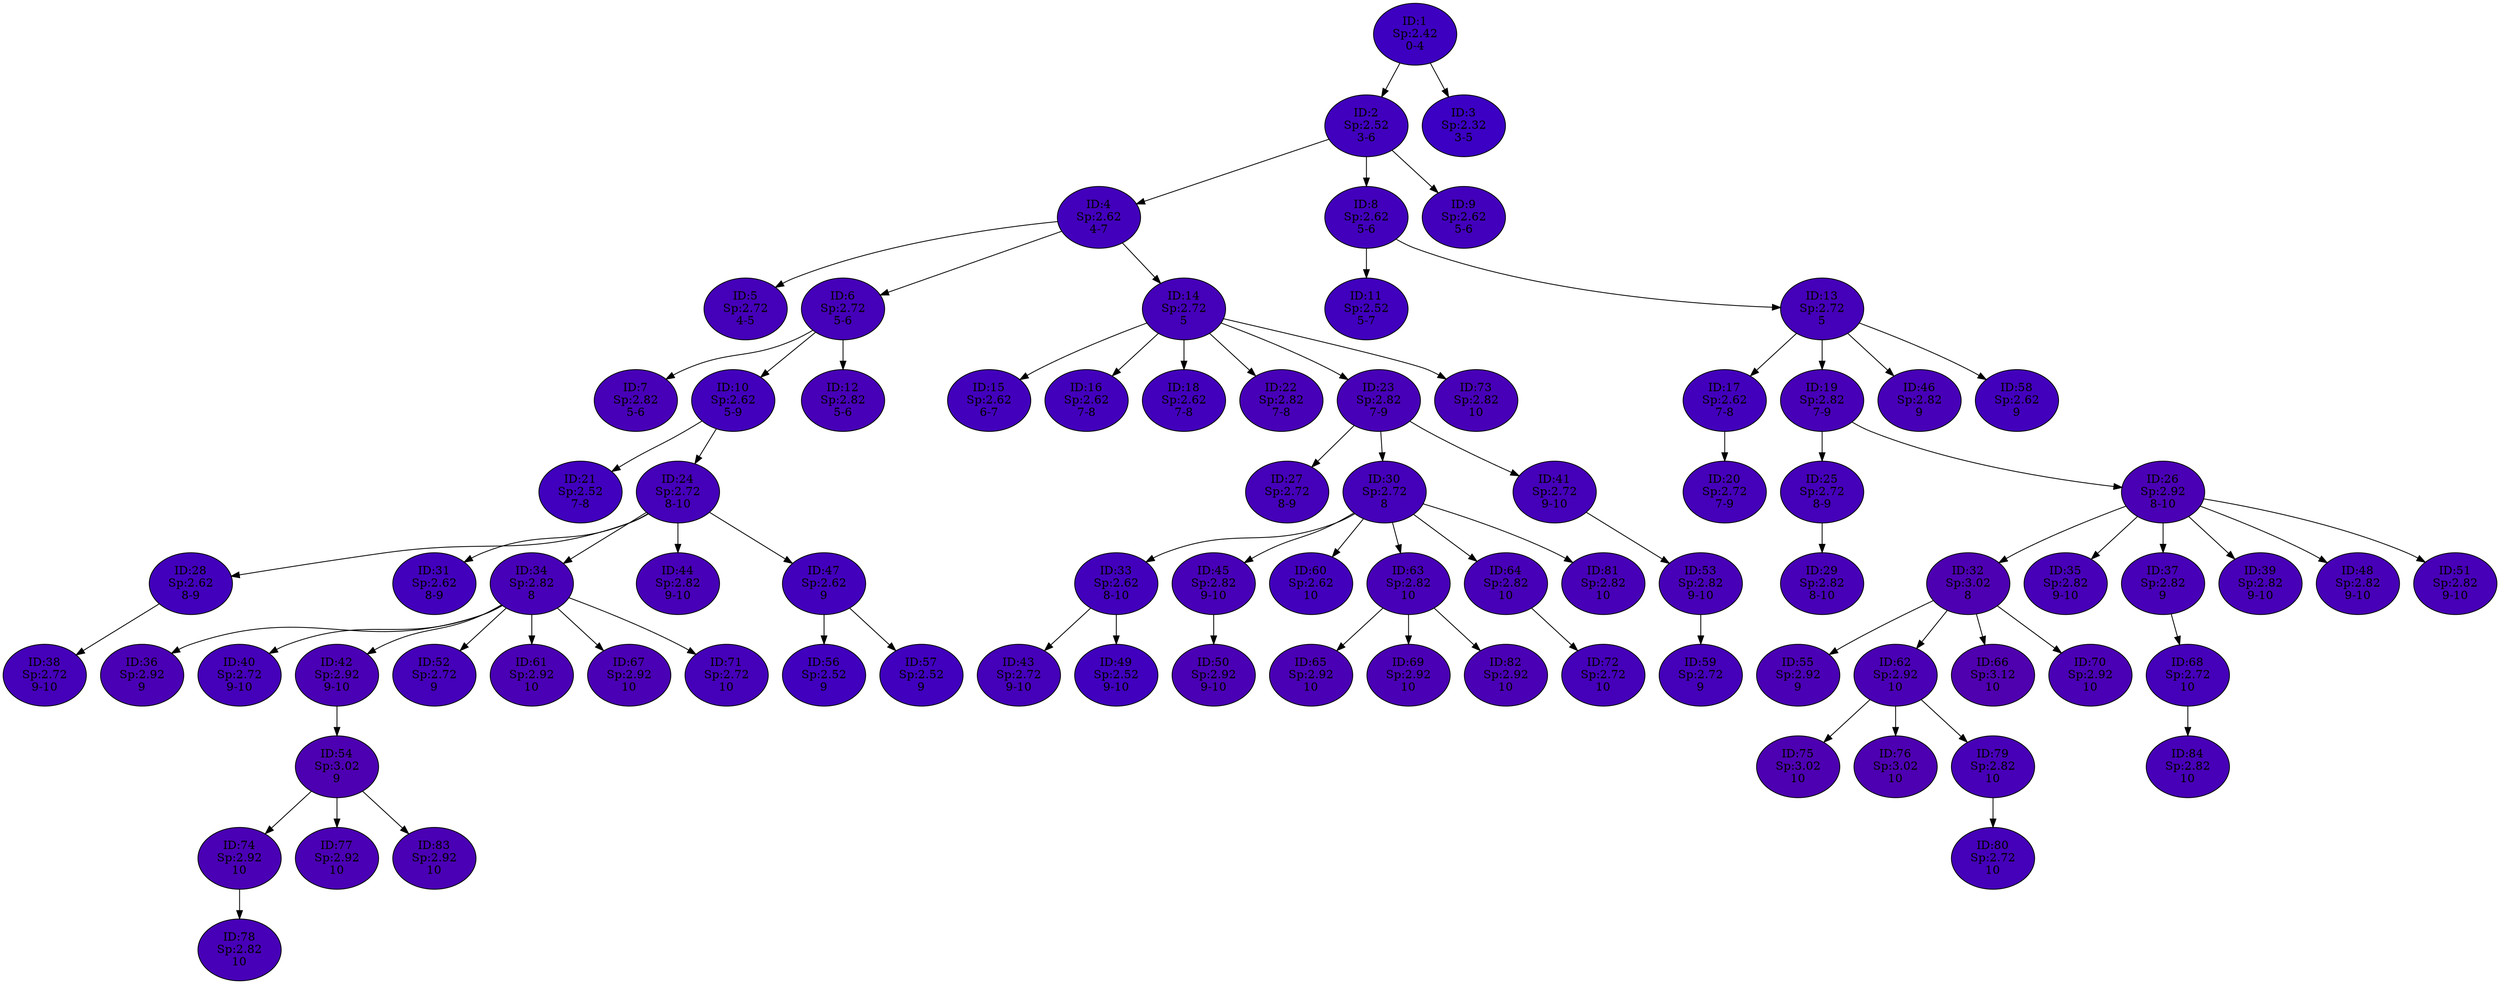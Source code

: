 // Evolution Tree
digraph {
	1 [label="ID:1\nSp:2.42\n0-4" fillcolor="#3d00c1" style=filled]
	2 [label="ID:2\nSp:2.52\n3-6" fillcolor="#4000be" style=filled]
	1 -> 2
	3 [label="ID:3\nSp:2.32\n3-5" fillcolor="#3b00c3" style=filled]
	1 -> 3
	4 [label="ID:4\nSp:2.62\n4-7" fillcolor="#4200bc" style=filled]
	2 -> 4
	5 [label="ID:5\nSp:2.72\n4-5" fillcolor="#4500b9" style=filled]
	4 -> 5
	6 [label="ID:6\nSp:2.72\n5-6" fillcolor="#4500b9" style=filled]
	4 -> 6
	7 [label="ID:7\nSp:2.82\n5-6" fillcolor="#4700b7" style=filled]
	6 -> 7
	8 [label="ID:8\nSp:2.62\n5-6" fillcolor="#4200bc" style=filled]
	2 -> 8
	9 [label="ID:9\nSp:2.62\n5-6" fillcolor="#4200bc" style=filled]
	2 -> 9
	10 [label="ID:10\nSp:2.62\n5-9" fillcolor="#4200bc" style=filled]
	6 -> 10
	11 [label="ID:11\nSp:2.52\n5-7" fillcolor="#4000be" style=filled]
	8 -> 11
	12 [label="ID:12\nSp:2.82\n5-6" fillcolor="#4700b7" style=filled]
	6 -> 12
	13 [label="ID:13\nSp:2.72\n5" fillcolor="#4500b9" style=filled]
	8 -> 13
	14 [label="ID:14\nSp:2.72\n5" fillcolor="#4500b9" style=filled]
	4 -> 14
	15 [label="ID:15\nSp:2.62\n6-7" fillcolor="#4200bc" style=filled]
	14 -> 15
	16 [label="ID:16\nSp:2.62\n7-8" fillcolor="#4200bc" style=filled]
	14 -> 16
	17 [label="ID:17\nSp:2.62\n7-8" fillcolor="#4200bc" style=filled]
	13 -> 17
	18 [label="ID:18\nSp:2.62\n7-8" fillcolor="#4200bc" style=filled]
	14 -> 18
	19 [label="ID:19\nSp:2.82\n7-9" fillcolor="#4700b7" style=filled]
	13 -> 19
	20 [label="ID:20\nSp:2.72\n7-9" fillcolor="#4500b9" style=filled]
	17 -> 20
	21 [label="ID:21\nSp:2.52\n7-8" fillcolor="#4000be" style=filled]
	10 -> 21
	22 [label="ID:22\nSp:2.82\n7-8" fillcolor="#4700b7" style=filled]
	14 -> 22
	23 [label="ID:23\nSp:2.82\n7-9" fillcolor="#4700b7" style=filled]
	14 -> 23
	24 [label="ID:24\nSp:2.72\n8-10" fillcolor="#4500b9" style=filled]
	10 -> 24
	25 [label="ID:25\nSp:2.72\n8-9" fillcolor="#4500b9" style=filled]
	19 -> 25
	26 [label="ID:26\nSp:2.92\n8-10" fillcolor="#4a00b4" style=filled]
	19 -> 26
	27 [label="ID:27\nSp:2.72\n8-9" fillcolor="#4500b9" style=filled]
	23 -> 27
	28 [label="ID:28\nSp:2.62\n8-9" fillcolor="#4200bc" style=filled]
	24 -> 28
	29 [label="ID:29\nSp:2.82\n8-10" fillcolor="#4700b7" style=filled]
	25 -> 29
	30 [label="ID:30\nSp:2.72\n8" fillcolor="#4500b9" style=filled]
	23 -> 30
	31 [label="ID:31\nSp:2.62\n8-9" fillcolor="#4200bc" style=filled]
	24 -> 31
	32 [label="ID:32\nSp:3.02\n8" fillcolor="#4d00b1" style=filled]
	26 -> 32
	33 [label="ID:33\nSp:2.62\n8-10" fillcolor="#4200bc" style=filled]
	30 -> 33
	34 [label="ID:34\nSp:2.82\n8" fillcolor="#4700b7" style=filled]
	24 -> 34
	35 [label="ID:35\nSp:2.82\n9-10" fillcolor="#4700b7" style=filled]
	26 -> 35
	36 [label="ID:36\nSp:2.92\n9" fillcolor="#4a00b4" style=filled]
	34 -> 36
	37 [label="ID:37\nSp:2.82\n9" fillcolor="#4700b7" style=filled]
	26 -> 37
	38 [label="ID:38\nSp:2.72\n9-10" fillcolor="#4500b9" style=filled]
	28 -> 38
	39 [label="ID:39\nSp:2.82\n9-10" fillcolor="#4700b7" style=filled]
	26 -> 39
	40 [label="ID:40\nSp:2.72\n9-10" fillcolor="#4500b9" style=filled]
	34 -> 40
	41 [label="ID:41\nSp:2.72\n9-10" fillcolor="#4500b9" style=filled]
	23 -> 41
	42 [label="ID:42\nSp:2.92\n9-10" fillcolor="#4a00b4" style=filled]
	34 -> 42
	43 [label="ID:43\nSp:2.72\n9-10" fillcolor="#4500b9" style=filled]
	33 -> 43
	44 [label="ID:44\nSp:2.82\n9-10" fillcolor="#4700b7" style=filled]
	24 -> 44
	45 [label="ID:45\nSp:2.82\n9-10" fillcolor="#4700b7" style=filled]
	30 -> 45
	46 [label="ID:46\nSp:2.82\n9" fillcolor="#4700b7" style=filled]
	13 -> 46
	47 [label="ID:47\nSp:2.62\n9" fillcolor="#4200bc" style=filled]
	24 -> 47
	48 [label="ID:48\nSp:2.82\n9-10" fillcolor="#4700b7" style=filled]
	26 -> 48
	49 [label="ID:49\nSp:2.52\n9-10" fillcolor="#4000be" style=filled]
	33 -> 49
	50 [label="ID:50\nSp:2.92\n9-10" fillcolor="#4a00b4" style=filled]
	45 -> 50
	51 [label="ID:51\nSp:2.82\n9-10" fillcolor="#4700b7" style=filled]
	26 -> 51
	52 [label="ID:52\nSp:2.72\n9" fillcolor="#4500b9" style=filled]
	34 -> 52
	53 [label="ID:53\nSp:2.82\n9-10" fillcolor="#4700b7" style=filled]
	41 -> 53
	54 [label="ID:54\nSp:3.02\n9" fillcolor="#4d00b1" style=filled]
	42 -> 54
	55 [label="ID:55\nSp:2.92\n9" fillcolor="#4a00b4" style=filled]
	32 -> 55
	56 [label="ID:56\nSp:2.52\n9" fillcolor="#4000be" style=filled]
	47 -> 56
	57 [label="ID:57\nSp:2.52\n9" fillcolor="#4000be" style=filled]
	47 -> 57
	58 [label="ID:58\nSp:2.62\n9" fillcolor="#4200bc" style=filled]
	13 -> 58
	59 [label="ID:59\nSp:2.72\n9" fillcolor="#4500b9" style=filled]
	53 -> 59
	60 [label="ID:60\nSp:2.62\n10" fillcolor="#4200bc" style=filled]
	30 -> 60
	61 [label="ID:61\nSp:2.92\n10" fillcolor="#4a00b4" style=filled]
	34 -> 61
	62 [label="ID:62\nSp:2.92\n10" fillcolor="#4a00b4" style=filled]
	32 -> 62
	63 [label="ID:63\nSp:2.82\n10" fillcolor="#4700b7" style=filled]
	30 -> 63
	64 [label="ID:64\nSp:2.82\n10" fillcolor="#4700b7" style=filled]
	30 -> 64
	65 [label="ID:65\nSp:2.92\n10" fillcolor="#4a00b4" style=filled]
	63 -> 65
	66 [label="ID:66\nSp:3.12\n10" fillcolor="#4f00af" style=filled]
	32 -> 66
	67 [label="ID:67\nSp:2.92\n10" fillcolor="#4a00b4" style=filled]
	34 -> 67
	68 [label="ID:68\nSp:2.72\n10" fillcolor="#4500b9" style=filled]
	37 -> 68
	69 [label="ID:69\nSp:2.92\n10" fillcolor="#4a00b4" style=filled]
	63 -> 69
	70 [label="ID:70\nSp:2.92\n10" fillcolor="#4a00b4" style=filled]
	32 -> 70
	71 [label="ID:71\nSp:2.72\n10" fillcolor="#4500b9" style=filled]
	34 -> 71
	72 [label="ID:72\nSp:2.72\n10" fillcolor="#4500b9" style=filled]
	64 -> 72
	73 [label="ID:73\nSp:2.82\n10" fillcolor="#4700b7" style=filled]
	14 -> 73
	74 [label="ID:74\nSp:2.92\n10" fillcolor="#4a00b4" style=filled]
	54 -> 74
	75 [label="ID:75\nSp:3.02\n10" fillcolor="#4d00b1" style=filled]
	62 -> 75
	76 [label="ID:76\nSp:3.02\n10" fillcolor="#4d00b1" style=filled]
	62 -> 76
	77 [label="ID:77\nSp:2.92\n10" fillcolor="#4a00b4" style=filled]
	54 -> 77
	78 [label="ID:78\nSp:2.82\n10" fillcolor="#4700b7" style=filled]
	74 -> 78
	79 [label="ID:79\nSp:2.82\n10" fillcolor="#4700b7" style=filled]
	62 -> 79
	80 [label="ID:80\nSp:2.72\n10" fillcolor="#4500b9" style=filled]
	79 -> 80
	81 [label="ID:81\nSp:2.82\n10" fillcolor="#4700b7" style=filled]
	30 -> 81
	82 [label="ID:82\nSp:2.92\n10" fillcolor="#4a00b4" style=filled]
	63 -> 82
	83 [label="ID:83\nSp:2.92\n10" fillcolor="#4a00b4" style=filled]
	54 -> 83
	84 [label="ID:84\nSp:2.82\n10" fillcolor="#4700b7" style=filled]
	68 -> 84
}
